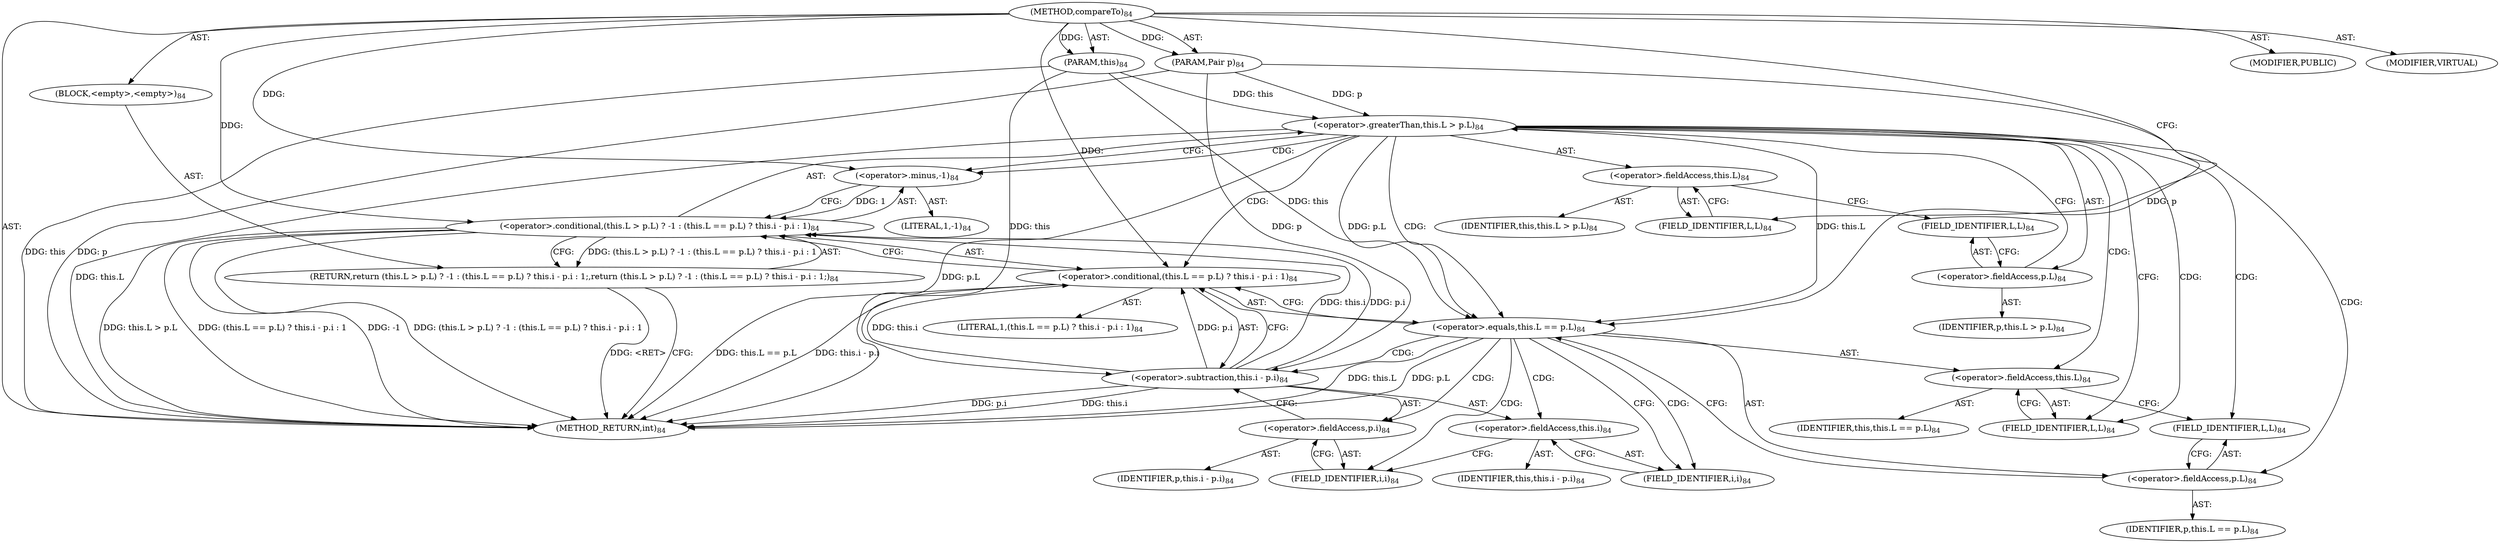 digraph "compareTo" {  
"409" [label = <(METHOD,compareTo)<SUB>84</SUB>> ]
"6" [label = <(PARAM,this)<SUB>84</SUB>> ]
"410" [label = <(PARAM,Pair p)<SUB>84</SUB>> ]
"411" [label = <(BLOCK,&lt;empty&gt;,&lt;empty&gt;)<SUB>84</SUB>> ]
"412" [label = <(RETURN,return (this.L &gt; p.L) ? -1 : (this.L == p.L) ? this.i - p.i : 1;,return (this.L &gt; p.L) ? -1 : (this.L == p.L) ? this.i - p.i : 1;)<SUB>84</SUB>> ]
"413" [label = <(&lt;operator&gt;.conditional,(this.L &gt; p.L) ? -1 : (this.L == p.L) ? this.i - p.i : 1)<SUB>84</SUB>> ]
"414" [label = <(&lt;operator&gt;.greaterThan,this.L &gt; p.L)<SUB>84</SUB>> ]
"415" [label = <(&lt;operator&gt;.fieldAccess,this.L)<SUB>84</SUB>> ]
"5" [label = <(IDENTIFIER,this,this.L &gt; p.L)<SUB>84</SUB>> ]
"416" [label = <(FIELD_IDENTIFIER,L,L)<SUB>84</SUB>> ]
"417" [label = <(&lt;operator&gt;.fieldAccess,p.L)<SUB>84</SUB>> ]
"418" [label = <(IDENTIFIER,p,this.L &gt; p.L)<SUB>84</SUB>> ]
"419" [label = <(FIELD_IDENTIFIER,L,L)<SUB>84</SUB>> ]
"420" [label = <(&lt;operator&gt;.minus,-1)<SUB>84</SUB>> ]
"421" [label = <(LITERAL,1,-1)<SUB>84</SUB>> ]
"422" [label = <(&lt;operator&gt;.conditional,(this.L == p.L) ? this.i - p.i : 1)<SUB>84</SUB>> ]
"423" [label = <(&lt;operator&gt;.equals,this.L == p.L)<SUB>84</SUB>> ]
"424" [label = <(&lt;operator&gt;.fieldAccess,this.L)<SUB>84</SUB>> ]
"7" [label = <(IDENTIFIER,this,this.L == p.L)<SUB>84</SUB>> ]
"425" [label = <(FIELD_IDENTIFIER,L,L)<SUB>84</SUB>> ]
"426" [label = <(&lt;operator&gt;.fieldAccess,p.L)<SUB>84</SUB>> ]
"427" [label = <(IDENTIFIER,p,this.L == p.L)<SUB>84</SUB>> ]
"428" [label = <(FIELD_IDENTIFIER,L,L)<SUB>84</SUB>> ]
"429" [label = <(&lt;operator&gt;.subtraction,this.i - p.i)<SUB>84</SUB>> ]
"430" [label = <(&lt;operator&gt;.fieldAccess,this.i)<SUB>84</SUB>> ]
"8" [label = <(IDENTIFIER,this,this.i - p.i)<SUB>84</SUB>> ]
"431" [label = <(FIELD_IDENTIFIER,i,i)<SUB>84</SUB>> ]
"432" [label = <(&lt;operator&gt;.fieldAccess,p.i)<SUB>84</SUB>> ]
"433" [label = <(IDENTIFIER,p,this.i - p.i)<SUB>84</SUB>> ]
"434" [label = <(FIELD_IDENTIFIER,i,i)<SUB>84</SUB>> ]
"435" [label = <(LITERAL,1,(this.L == p.L) ? this.i - p.i : 1)<SUB>84</SUB>> ]
"436" [label = <(MODIFIER,PUBLIC)> ]
"437" [label = <(MODIFIER,VIRTUAL)> ]
"438" [label = <(METHOD_RETURN,int)<SUB>84</SUB>> ]
  "409" -> "6"  [ label = "AST: "] 
  "409" -> "410"  [ label = "AST: "] 
  "409" -> "411"  [ label = "AST: "] 
  "409" -> "436"  [ label = "AST: "] 
  "409" -> "437"  [ label = "AST: "] 
  "409" -> "438"  [ label = "AST: "] 
  "411" -> "412"  [ label = "AST: "] 
  "412" -> "413"  [ label = "AST: "] 
  "413" -> "414"  [ label = "AST: "] 
  "413" -> "420"  [ label = "AST: "] 
  "413" -> "422"  [ label = "AST: "] 
  "414" -> "415"  [ label = "AST: "] 
  "414" -> "417"  [ label = "AST: "] 
  "415" -> "5"  [ label = "AST: "] 
  "415" -> "416"  [ label = "AST: "] 
  "417" -> "418"  [ label = "AST: "] 
  "417" -> "419"  [ label = "AST: "] 
  "420" -> "421"  [ label = "AST: "] 
  "422" -> "423"  [ label = "AST: "] 
  "422" -> "429"  [ label = "AST: "] 
  "422" -> "435"  [ label = "AST: "] 
  "423" -> "424"  [ label = "AST: "] 
  "423" -> "426"  [ label = "AST: "] 
  "424" -> "7"  [ label = "AST: "] 
  "424" -> "425"  [ label = "AST: "] 
  "426" -> "427"  [ label = "AST: "] 
  "426" -> "428"  [ label = "AST: "] 
  "429" -> "430"  [ label = "AST: "] 
  "429" -> "432"  [ label = "AST: "] 
  "430" -> "8"  [ label = "AST: "] 
  "430" -> "431"  [ label = "AST: "] 
  "432" -> "433"  [ label = "AST: "] 
  "432" -> "434"  [ label = "AST: "] 
  "412" -> "438"  [ label = "CFG: "] 
  "413" -> "412"  [ label = "CFG: "] 
  "414" -> "420"  [ label = "CFG: "] 
  "414" -> "425"  [ label = "CFG: "] 
  "420" -> "413"  [ label = "CFG: "] 
  "422" -> "413"  [ label = "CFG: "] 
  "415" -> "419"  [ label = "CFG: "] 
  "417" -> "414"  [ label = "CFG: "] 
  "423" -> "431"  [ label = "CFG: "] 
  "423" -> "422"  [ label = "CFG: "] 
  "429" -> "422"  [ label = "CFG: "] 
  "416" -> "415"  [ label = "CFG: "] 
  "419" -> "417"  [ label = "CFG: "] 
  "424" -> "428"  [ label = "CFG: "] 
  "426" -> "423"  [ label = "CFG: "] 
  "430" -> "434"  [ label = "CFG: "] 
  "432" -> "429"  [ label = "CFG: "] 
  "425" -> "424"  [ label = "CFG: "] 
  "428" -> "426"  [ label = "CFG: "] 
  "431" -> "430"  [ label = "CFG: "] 
  "434" -> "432"  [ label = "CFG: "] 
  "409" -> "416"  [ label = "CFG: "] 
  "412" -> "438"  [ label = "DDG: &lt;RET&gt;"] 
  "6" -> "438"  [ label = "DDG: this"] 
  "410" -> "438"  [ label = "DDG: p"] 
  "414" -> "438"  [ label = "DDG: this.L"] 
  "414" -> "438"  [ label = "DDG: p.L"] 
  "413" -> "438"  [ label = "DDG: this.L &gt; p.L"] 
  "423" -> "438"  [ label = "DDG: this.L"] 
  "423" -> "438"  [ label = "DDG: p.L"] 
  "422" -> "438"  [ label = "DDG: this.L == p.L"] 
  "429" -> "438"  [ label = "DDG: this.i"] 
  "429" -> "438"  [ label = "DDG: p.i"] 
  "422" -> "438"  [ label = "DDG: this.i - p.i"] 
  "413" -> "438"  [ label = "DDG: (this.L == p.L) ? this.i - p.i : 1"] 
  "413" -> "438"  [ label = "DDG: -1"] 
  "413" -> "438"  [ label = "DDG: (this.L &gt; p.L) ? -1 : (this.L == p.L) ? this.i - p.i : 1"] 
  "409" -> "6"  [ label = "DDG: "] 
  "409" -> "410"  [ label = "DDG: "] 
  "413" -> "412"  [ label = "DDG: (this.L &gt; p.L) ? -1 : (this.L == p.L) ? this.i - p.i : 1"] 
  "420" -> "413"  [ label = "DDG: 1"] 
  "429" -> "413"  [ label = "DDG: this.i"] 
  "429" -> "413"  [ label = "DDG: p.i"] 
  "409" -> "413"  [ label = "DDG: "] 
  "6" -> "414"  [ label = "DDG: this"] 
  "410" -> "414"  [ label = "DDG: p"] 
  "409" -> "420"  [ label = "DDG: "] 
  "429" -> "422"  [ label = "DDG: this.i"] 
  "429" -> "422"  [ label = "DDG: p.i"] 
  "409" -> "422"  [ label = "DDG: "] 
  "6" -> "423"  [ label = "DDG: this"] 
  "414" -> "423"  [ label = "DDG: this.L"] 
  "410" -> "423"  [ label = "DDG: p"] 
  "414" -> "423"  [ label = "DDG: p.L"] 
  "6" -> "429"  [ label = "DDG: this"] 
  "410" -> "429"  [ label = "DDG: p"] 
  "414" -> "428"  [ label = "CDG: "] 
  "414" -> "422"  [ label = "CDG: "] 
  "414" -> "420"  [ label = "CDG: "] 
  "414" -> "423"  [ label = "CDG: "] 
  "414" -> "426"  [ label = "CDG: "] 
  "414" -> "425"  [ label = "CDG: "] 
  "414" -> "424"  [ label = "CDG: "] 
  "423" -> "429"  [ label = "CDG: "] 
  "423" -> "432"  [ label = "CDG: "] 
  "423" -> "431"  [ label = "CDG: "] 
  "423" -> "434"  [ label = "CDG: "] 
  "423" -> "430"  [ label = "CDG: "] 
}
